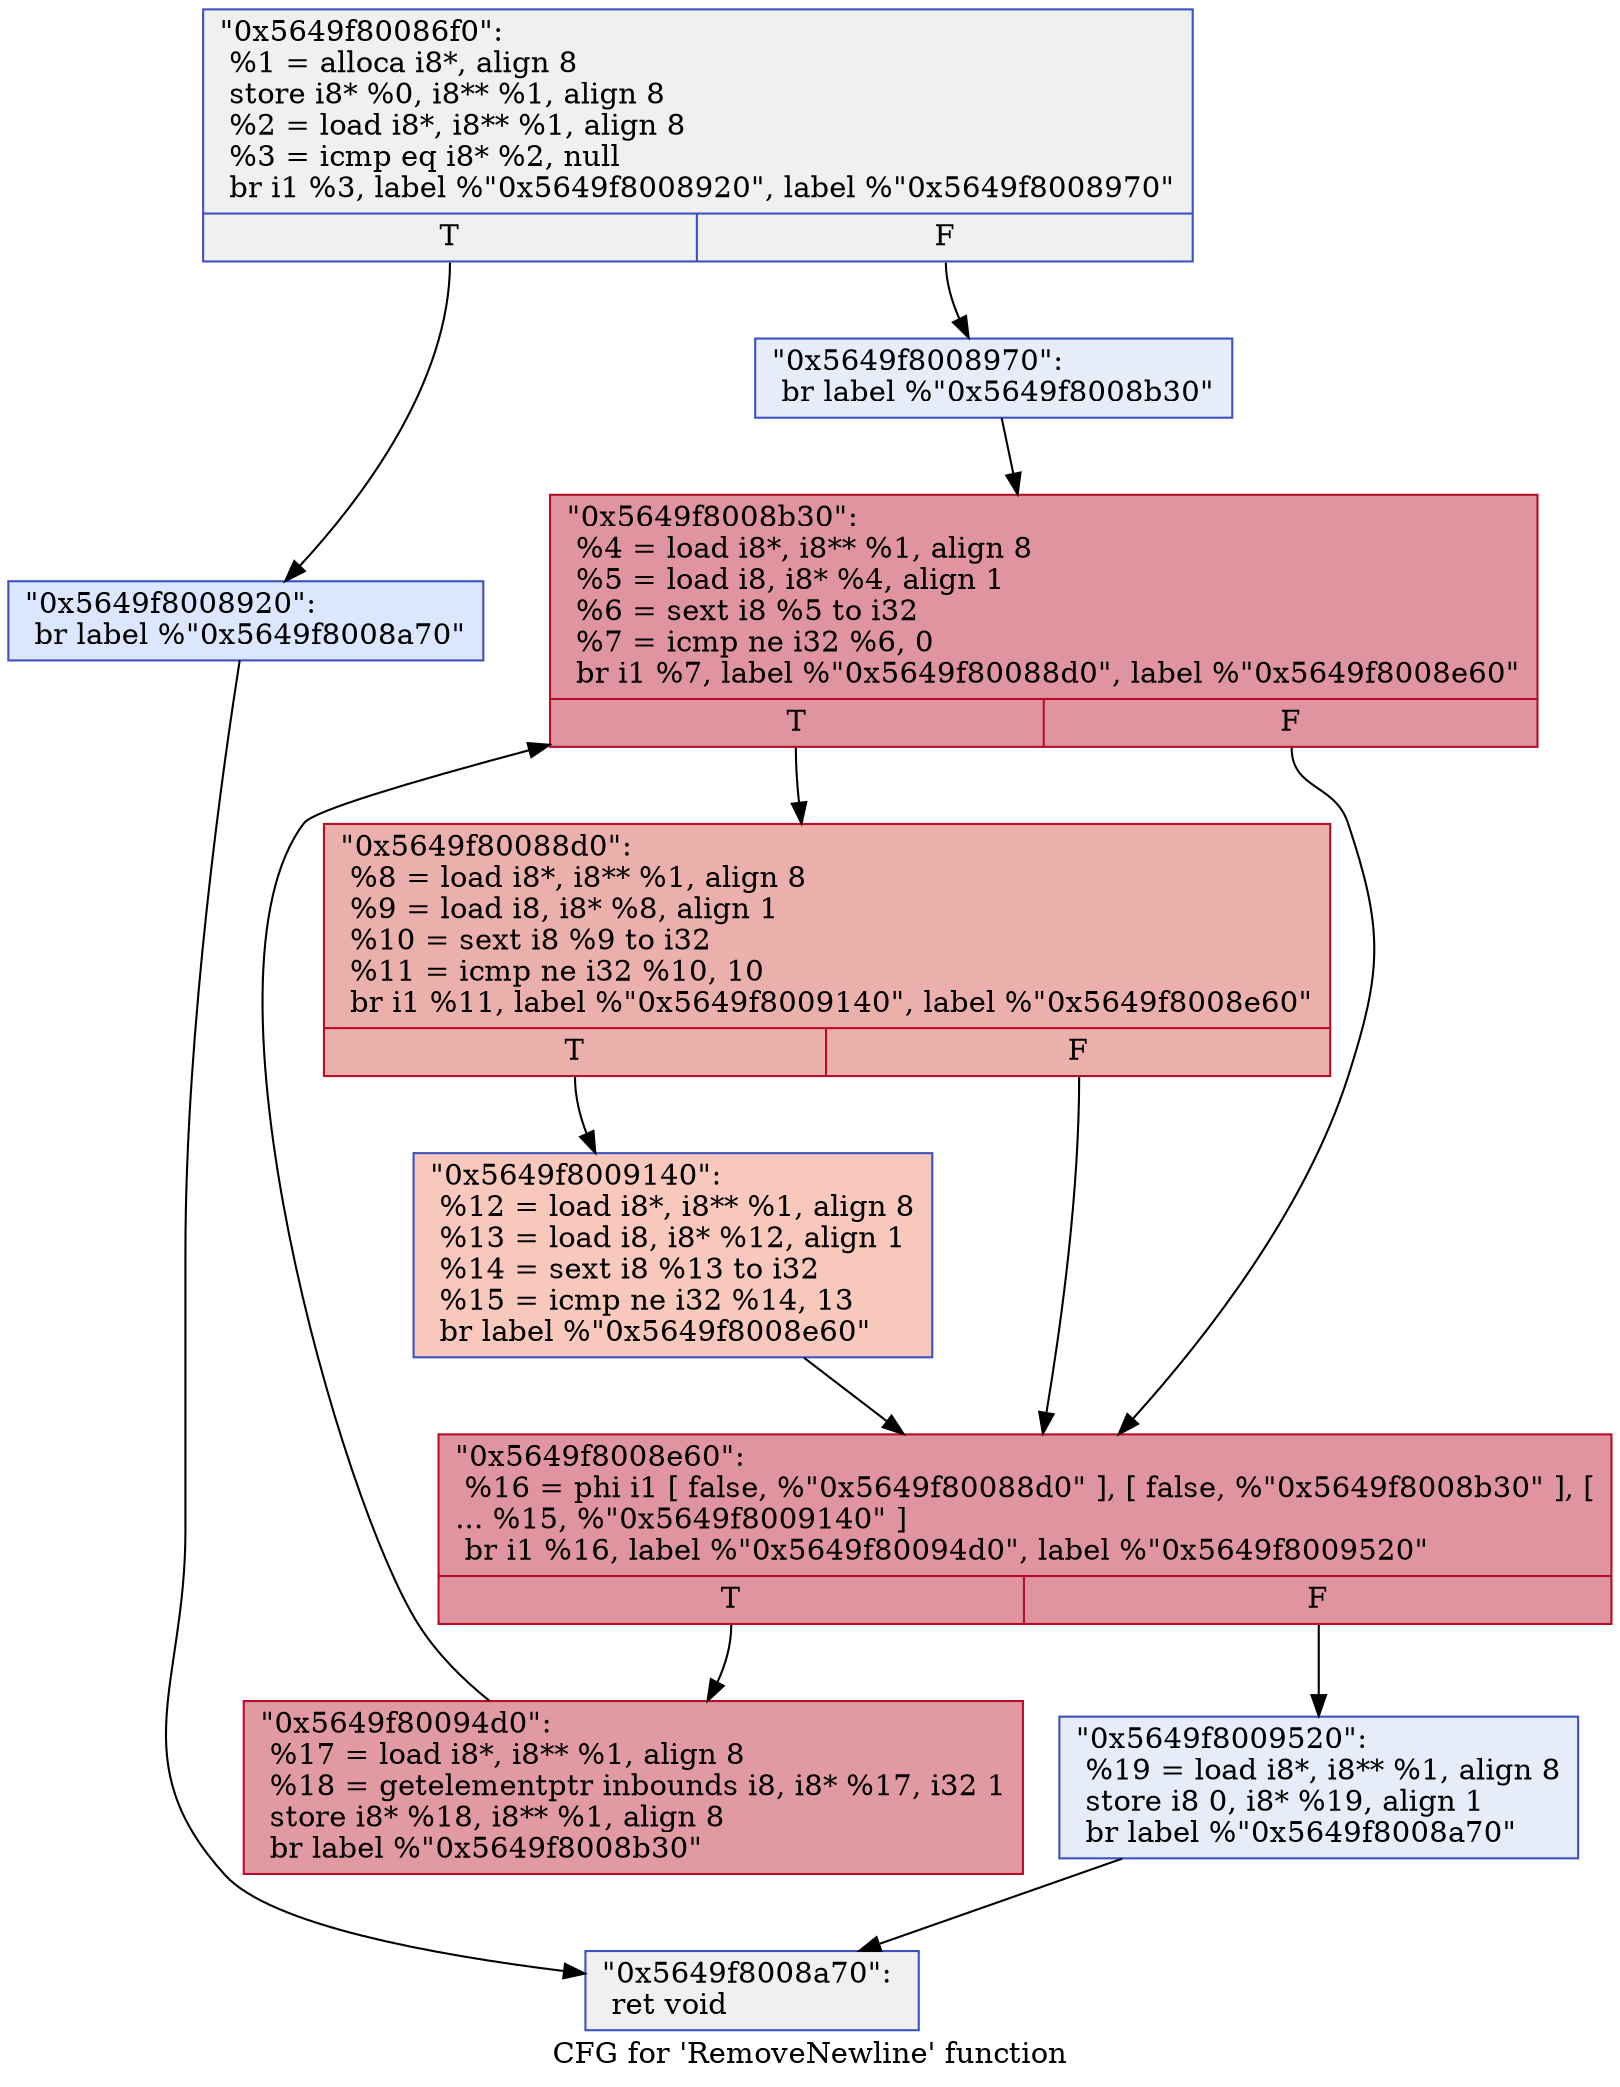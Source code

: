 digraph "CFG for 'RemoveNewline' function" {
	label="CFG for 'RemoveNewline' function";

	Node0x5649f80086f0 [shape=record,color="#3d50c3ff", style=filled, fillcolor="#dedcdb70",label="{\"0x5649f80086f0\":\l  %1 = alloca i8*, align 8\l  store i8* %0, i8** %1, align 8\l  %2 = load i8*, i8** %1, align 8\l  %3 = icmp eq i8* %2, null\l  br i1 %3, label %\"0x5649f8008920\", label %\"0x5649f8008970\"\l|{<s0>T|<s1>F}}"];
	Node0x5649f80086f0:s0 -> Node0x5649f8008920;
	Node0x5649f80086f0:s1 -> Node0x5649f8008970;
	Node0x5649f8008920 [shape=record,color="#3d50c3ff", style=filled, fillcolor="#aec9fc70",label="{\"0x5649f8008920\":                                 \l  br label %\"0x5649f8008a70\"\l}"];
	Node0x5649f8008920 -> Node0x5649f8008a70;
	Node0x5649f8008970 [shape=record,color="#3d50c3ff", style=filled, fillcolor="#c7d7f070",label="{\"0x5649f8008970\":                                 \l  br label %\"0x5649f8008b30\"\l}"];
	Node0x5649f8008970 -> Node0x5649f8008b30;
	Node0x5649f8008b30 [shape=record,color="#b70d28ff", style=filled, fillcolor="#b70d2870",label="{\"0x5649f8008b30\":                                 \l  %4 = load i8*, i8** %1, align 8\l  %5 = load i8, i8* %4, align 1\l  %6 = sext i8 %5 to i32\l  %7 = icmp ne i32 %6, 0\l  br i1 %7, label %\"0x5649f80088d0\", label %\"0x5649f8008e60\"\l|{<s0>T|<s1>F}}"];
	Node0x5649f8008b30:s0 -> Node0x5649f80088d0;
	Node0x5649f8008b30:s1 -> Node0x5649f8008e60;
	Node0x5649f80088d0 [shape=record,color="#b70d28ff", style=filled, fillcolor="#d24b4070",label="{\"0x5649f80088d0\":                                 \l  %8 = load i8*, i8** %1, align 8\l  %9 = load i8, i8* %8, align 1\l  %10 = sext i8 %9 to i32\l  %11 = icmp ne i32 %10, 10\l  br i1 %11, label %\"0x5649f8009140\", label %\"0x5649f8008e60\"\l|{<s0>T|<s1>F}}"];
	Node0x5649f80088d0:s0 -> Node0x5649f8009140;
	Node0x5649f80088d0:s1 -> Node0x5649f8008e60;
	Node0x5649f8009140 [shape=record,color="#3d50c3ff", style=filled, fillcolor="#ed836670",label="{\"0x5649f8009140\":                                 \l  %12 = load i8*, i8** %1, align 8\l  %13 = load i8, i8* %12, align 1\l  %14 = sext i8 %13 to i32\l  %15 = icmp ne i32 %14, 13\l  br label %\"0x5649f8008e60\"\l}"];
	Node0x5649f8009140 -> Node0x5649f8008e60;
	Node0x5649f8008e60 [shape=record,color="#b70d28ff", style=filled, fillcolor="#b70d2870",label="{\"0x5649f8008e60\":                                 \l  %16 = phi i1 [ false, %\"0x5649f80088d0\" ], [ false, %\"0x5649f8008b30\" ], [\l... %15, %\"0x5649f8009140\" ]\l  br i1 %16, label %\"0x5649f80094d0\", label %\"0x5649f8009520\"\l|{<s0>T|<s1>F}}"];
	Node0x5649f8008e60:s0 -> Node0x5649f80094d0;
	Node0x5649f8008e60:s1 -> Node0x5649f8009520;
	Node0x5649f80094d0 [shape=record,color="#b70d28ff", style=filled, fillcolor="#bb1b2c70",label="{\"0x5649f80094d0\":                                 \l  %17 = load i8*, i8** %1, align 8\l  %18 = getelementptr inbounds i8, i8* %17, i32 1\l  store i8* %18, i8** %1, align 8\l  br label %\"0x5649f8008b30\"\l}"];
	Node0x5649f80094d0 -> Node0x5649f8008b30;
	Node0x5649f8009520 [shape=record,color="#3d50c3ff", style=filled, fillcolor="#c7d7f070",label="{\"0x5649f8009520\":                                 \l  %19 = load i8*, i8** %1, align 8\l  store i8 0, i8* %19, align 1\l  br label %\"0x5649f8008a70\"\l}"];
	Node0x5649f8009520 -> Node0x5649f8008a70;
	Node0x5649f8008a70 [shape=record,color="#3d50c3ff", style=filled, fillcolor="#dedcdb70",label="{\"0x5649f8008a70\":                                 \l  ret void\l}"];
}
